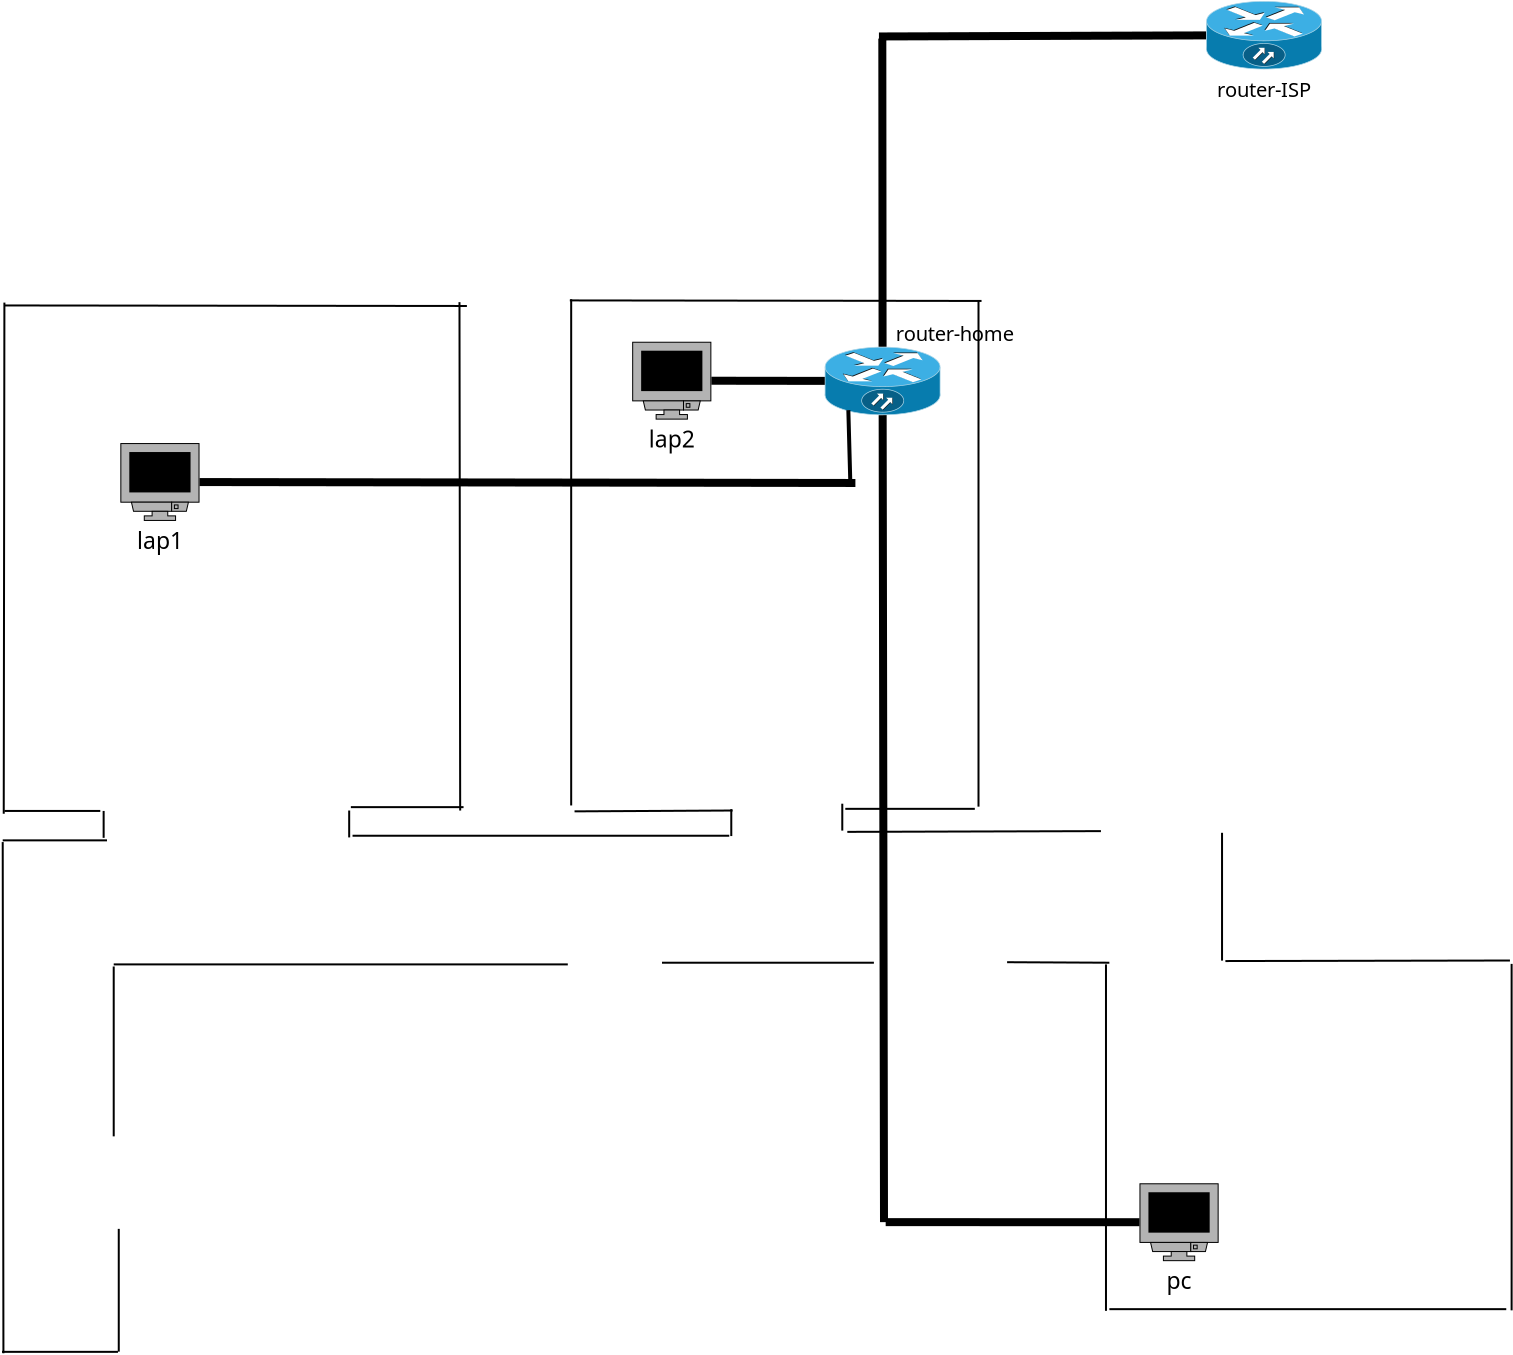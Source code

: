 <?xml version="1.0" encoding="UTF-8"?>
<dia:diagram xmlns:dia="http://www.lysator.liu.se/~alla/dia/">
  <dia:layer name="Fondo" visible="true" connectable="true" active="true">
    <dia:object type="Standard - Line" version="0" id="O0">
      <dia:attribute name="obj_pos">
        <dia:point val="17.559,-4.469"/>
      </dia:attribute>
      <dia:attribute name="obj_bb">
        <dia:rectangle val="17.509,-4.519;17.644,21.142"/>
      </dia:attribute>
      <dia:attribute name="conn_endpoints">
        <dia:point val="17.559,-4.469"/>
        <dia:point val="17.594,21.092"/>
      </dia:attribute>
      <dia:attribute name="numcp">
        <dia:int val="1"/>
      </dia:attribute>
    </dia:object>
    <dia:object type="Standard - Line" version="0" id="O1">
      <dia:attribute name="obj_pos">
        <dia:point val="17.523,21.021"/>
      </dia:attribute>
      <dia:attribute name="obj_bb">
        <dia:rectangle val="17.473,20.971;23.371,21.071"/>
      </dia:attribute>
      <dia:attribute name="conn_endpoints">
        <dia:point val="17.523,21.021"/>
        <dia:point val="23.321,21.021"/>
      </dia:attribute>
      <dia:attribute name="numcp">
        <dia:int val="1"/>
      </dia:attribute>
    </dia:object>
    <dia:object type="Standard - Line" version="0" id="O2">
      <dia:attribute name="obj_pos">
        <dia:point val="23.361,14.872"/>
      </dia:attribute>
      <dia:attribute name="obj_bb">
        <dia:rectangle val="23.311,14.822;23.412,21.061"/>
      </dia:attribute>
      <dia:attribute name="conn_endpoints">
        <dia:point val="23.361,14.872"/>
        <dia:point val="23.361,21.011"/>
      </dia:attribute>
      <dia:attribute name="numcp">
        <dia:int val="1"/>
      </dia:attribute>
    </dia:object>
    <dia:object type="Standard - Line" version="0" id="O3">
      <dia:attribute name="obj_pos">
        <dia:point val="23.109,1.754"/>
      </dia:attribute>
      <dia:attribute name="obj_bb">
        <dia:rectangle val="23.059,1.704;23.159,10.297"/>
      </dia:attribute>
      <dia:attribute name="conn_endpoints">
        <dia:point val="23.109,1.754"/>
        <dia:point val="23.109,10.247"/>
      </dia:attribute>
      <dia:attribute name="numcp">
        <dia:int val="1"/>
      </dia:attribute>
    </dia:object>
    <dia:object type="Standard - Line" version="0" id="O4">
      <dia:attribute name="obj_pos">
        <dia:point val="17.559,-4.553"/>
      </dia:attribute>
      <dia:attribute name="obj_bb">
        <dia:rectangle val="17.509,-4.603;22.823,-4.503"/>
      </dia:attribute>
      <dia:attribute name="conn_endpoints">
        <dia:point val="17.559,-4.553"/>
        <dia:point val="22.773,-4.553"/>
      </dia:attribute>
      <dia:attribute name="numcp">
        <dia:int val="1"/>
      </dia:attribute>
    </dia:object>
    <dia:object type="Standard - Line" version="0" id="O5">
      <dia:attribute name="obj_pos">
        <dia:point val="23.109,1.649"/>
      </dia:attribute>
      <dia:attribute name="obj_bb">
        <dia:rectangle val="23.059,1.599;45.863,1.699"/>
      </dia:attribute>
      <dia:attribute name="conn_endpoints">
        <dia:point val="23.109,1.649"/>
        <dia:point val="45.813,1.649"/>
      </dia:attribute>
      <dia:attribute name="numcp">
        <dia:int val="1"/>
      </dia:attribute>
    </dia:object>
    <dia:object type="Standard - Line" version="0" id="O6">
      <dia:attribute name="obj_pos">
        <dia:point val="22.605,-4.679"/>
      </dia:attribute>
      <dia:attribute name="obj_bb">
        <dia:rectangle val="22.555,-6.074;22.655,-4.629"/>
      </dia:attribute>
      <dia:attribute name="conn_endpoints">
        <dia:point val="22.605,-4.679"/>
        <dia:point val="22.605,-6.024"/>
      </dia:attribute>
      <dia:attribute name="numcp">
        <dia:int val="1"/>
      </dia:attribute>
    </dia:object>
    <dia:object type="Standard - Line" version="0" id="O7">
      <dia:attribute name="obj_pos">
        <dia:point val="17.643,-6.024"/>
      </dia:attribute>
      <dia:attribute name="obj_bb">
        <dia:rectangle val="17.593,-6.074;22.487,-5.974"/>
      </dia:attribute>
      <dia:attribute name="conn_endpoints">
        <dia:point val="17.643,-6.024"/>
        <dia:point val="22.437,-6.024"/>
      </dia:attribute>
      <dia:attribute name="numcp">
        <dia:int val="1"/>
      </dia:attribute>
    </dia:object>
    <dia:object type="Standard - Line" version="0" id="O8">
      <dia:attribute name="obj_pos">
        <dia:point val="17.643,-31.44"/>
      </dia:attribute>
      <dia:attribute name="obj_bb">
        <dia:rectangle val="17.56,-31.491;17.694,-5.835"/>
      </dia:attribute>
      <dia:attribute name="conn_endpoints">
        <dia:point val="17.643,-31.44"/>
        <dia:point val="17.61,-5.885"/>
      </dia:attribute>
      <dia:attribute name="numcp">
        <dia:int val="1"/>
      </dia:attribute>
    </dia:object>
    <dia:object type="Standard - Line" version="0" id="O9">
      <dia:attribute name="obj_pos">
        <dia:point val="17.66,-31.298"/>
      </dia:attribute>
      <dia:attribute name="obj_bb">
        <dia:rectangle val="17.61,-31.348;40.818,-31.222"/>
      </dia:attribute>
      <dia:attribute name="conn_endpoints">
        <dia:point val="17.66,-31.298"/>
        <dia:point val="40.768,-31.272"/>
      </dia:attribute>
      <dia:attribute name="numcp">
        <dia:int val="1"/>
      </dia:attribute>
    </dia:object>
    <dia:object type="Standard - Line" version="0" id="O10">
      <dia:attribute name="obj_pos">
        <dia:point val="40.397,-31.466"/>
      </dia:attribute>
      <dia:attribute name="obj_bb">
        <dia:rectangle val="40.347,-31.516;40.482,-5.995"/>
      </dia:attribute>
      <dia:attribute name="conn_endpoints">
        <dia:point val="40.397,-31.466"/>
        <dia:point val="40.432,-6.045"/>
      </dia:attribute>
      <dia:attribute name="numcp">
        <dia:int val="1"/>
      </dia:attribute>
    </dia:object>
    <dia:object type="Standard - Line" version="0" id="O11">
      <dia:attribute name="obj_pos">
        <dia:point val="34.966,-6.214"/>
      </dia:attribute>
      <dia:attribute name="obj_bb">
        <dia:rectangle val="34.916,-6.264;40.65,-6.164"/>
      </dia:attribute>
      <dia:attribute name="conn_endpoints">
        <dia:point val="34.966,-6.214"/>
        <dia:point val="40.6,-6.214"/>
      </dia:attribute>
      <dia:attribute name="numcp">
        <dia:int val="1"/>
      </dia:attribute>
    </dia:object>
    <dia:object type="Standard - Line" version="0" id="O12">
      <dia:attribute name="obj_pos">
        <dia:point val="34.882,-6.045"/>
      </dia:attribute>
      <dia:attribute name="obj_bb">
        <dia:rectangle val="34.832,-6.095;34.932,-4.65"/>
      </dia:attribute>
      <dia:attribute name="conn_endpoints">
        <dia:point val="34.882,-6.045"/>
        <dia:point val="34.882,-4.7"/>
      </dia:attribute>
      <dia:attribute name="numcp">
        <dia:int val="1"/>
      </dia:attribute>
    </dia:object>
    <dia:object type="Standard - Line" version="0" id="O13">
      <dia:attribute name="obj_pos">
        <dia:point val="35.05,-4.784"/>
      </dia:attribute>
      <dia:attribute name="obj_bb">
        <dia:rectangle val="35.0,-4.834;53.936,-4.734"/>
      </dia:attribute>
      <dia:attribute name="conn_endpoints">
        <dia:point val="35.05,-4.784"/>
        <dia:point val="53.886,-4.784"/>
      </dia:attribute>
      <dia:attribute name="numcp">
        <dia:int val="1"/>
      </dia:attribute>
    </dia:object>
    <dia:object type="Standard - Line" version="0" id="O14">
      <dia:attribute name="obj_pos">
        <dia:point val="45.982,-31.609"/>
      </dia:attribute>
      <dia:attribute name="obj_bb">
        <dia:rectangle val="45.932,-31.659;46.032,-6.248"/>
      </dia:attribute>
      <dia:attribute name="conn_endpoints">
        <dia:point val="45.982,-31.609"/>
        <dia:point val="45.982,-6.298"/>
      </dia:attribute>
      <dia:attribute name="numcp">
        <dia:int val="1"/>
      </dia:attribute>
    </dia:object>
    <dia:object type="Standard - Line" version="0" id="O15">
      <dia:attribute name="obj_pos">
        <dia:point val="46.15,-6.003"/>
      </dia:attribute>
      <dia:attribute name="obj_bb">
        <dia:rectangle val="46.1,-6.096;54.105,-5.953"/>
      </dia:attribute>
      <dia:attribute name="conn_endpoints">
        <dia:point val="46.15,-6.003"/>
        <dia:point val="54.054,-6.045"/>
      </dia:attribute>
      <dia:attribute name="numcp">
        <dia:int val="1"/>
      </dia:attribute>
    </dia:object>
    <dia:object type="Standard - Line" version="0" id="O16">
      <dia:attribute name="obj_pos">
        <dia:point val="45.914,-31.55"/>
      </dia:attribute>
      <dia:attribute name="obj_bb">
        <dia:rectangle val="45.864,-31.6;66.55,-31.474"/>
      </dia:attribute>
      <dia:attribute name="conn_endpoints">
        <dia:point val="45.914,-31.55"/>
        <dia:point val="66.5,-31.524"/>
      </dia:attribute>
      <dia:attribute name="numcp">
        <dia:int val="1"/>
      </dia:attribute>
    </dia:object>
    <dia:object type="Standard - Line" version="0" id="O17">
      <dia:attribute name="obj_pos">
        <dia:point val="66.348,-31.55"/>
      </dia:attribute>
      <dia:attribute name="obj_bb">
        <dia:rectangle val="66.298,-31.6;66.398,-6.189"/>
      </dia:attribute>
      <dia:attribute name="conn_endpoints">
        <dia:point val="66.348,-31.55"/>
        <dia:point val="66.348,-6.239"/>
      </dia:attribute>
      <dia:attribute name="numcp">
        <dia:int val="1"/>
      </dia:attribute>
    </dia:object>
    <dia:object type="Standard - Line" version="0" id="O18">
      <dia:attribute name="obj_pos">
        <dia:point val="59.688,-6.129"/>
      </dia:attribute>
      <dia:attribute name="obj_bb">
        <dia:rectangle val="59.639,-6.179;66.214,-6.079"/>
      </dia:attribute>
      <dia:attribute name="conn_endpoints">
        <dia:point val="59.688,-6.129"/>
        <dia:point val="66.164,-6.129"/>
      </dia:attribute>
      <dia:attribute name="numcp">
        <dia:int val="1"/>
      </dia:attribute>
    </dia:object>
    <dia:object type="Standard - Line" version="0" id="O19">
      <dia:attribute name="obj_pos">
        <dia:point val="59.789,-4.978"/>
      </dia:attribute>
      <dia:attribute name="obj_bb">
        <dia:rectangle val="59.739,-5.065;72.52,-4.928"/>
      </dia:attribute>
      <dia:attribute name="conn_endpoints">
        <dia:point val="59.789,-4.978"/>
        <dia:point val="72.47,-5.015"/>
      </dia:attribute>
      <dia:attribute name="numcp">
        <dia:int val="1"/>
      </dia:attribute>
    </dia:object>
    <dia:object type="Standard - Line" version="0" id="O20">
      <dia:attribute name="obj_pos">
        <dia:point val="50.523,1.565"/>
      </dia:attribute>
      <dia:attribute name="obj_bb">
        <dia:rectangle val="50.473,1.515;61.168,1.615"/>
      </dia:attribute>
      <dia:attribute name="conn_endpoints">
        <dia:point val="50.523,1.565"/>
        <dia:point val="61.118,1.565"/>
      </dia:attribute>
      <dia:attribute name="numcp">
        <dia:int val="1"/>
      </dia:attribute>
    </dia:object>
    <dia:object type="Standard - Line" version="0" id="O21">
      <dia:attribute name="obj_pos">
        <dia:point val="53.987,-6.113"/>
      </dia:attribute>
      <dia:attribute name="obj_bb">
        <dia:rectangle val="53.937,-6.163;54.037,-4.718"/>
      </dia:attribute>
      <dia:attribute name="conn_endpoints">
        <dia:point val="53.987,-6.113"/>
        <dia:point val="53.987,-4.768"/>
      </dia:attribute>
      <dia:attribute name="numcp">
        <dia:int val="1"/>
      </dia:attribute>
    </dia:object>
    <dia:object type="Standard - Line" version="0" id="O22">
      <dia:attribute name="obj_pos">
        <dia:point val="67.778,1.539"/>
      </dia:attribute>
      <dia:attribute name="obj_bb">
        <dia:rectangle val="67.727,1.489;72.941,1.615"/>
      </dia:attribute>
      <dia:attribute name="conn_endpoints">
        <dia:point val="67.778,1.539"/>
        <dia:point val="72.891,1.565"/>
      </dia:attribute>
      <dia:attribute name="numcp">
        <dia:int val="1"/>
      </dia:attribute>
    </dia:object>
    <dia:object type="Standard - Line" version="0" id="O23">
      <dia:attribute name="obj_pos">
        <dia:point val="72.722,1.649"/>
      </dia:attribute>
      <dia:attribute name="obj_bb">
        <dia:rectangle val="72.672,1.599;72.772,19.021"/>
      </dia:attribute>
      <dia:attribute name="conn_endpoints">
        <dia:point val="72.722,1.649"/>
        <dia:point val="72.722,18.971"/>
      </dia:attribute>
      <dia:attribute name="numcp">
        <dia:int val="1"/>
      </dia:attribute>
    </dia:object>
    <dia:object type="Standard - Line" version="0" id="O24">
      <dia:attribute name="obj_pos">
        <dia:point val="92.736,18.887"/>
      </dia:attribute>
      <dia:attribute name="obj_bb">
        <dia:rectangle val="72.841,18.837;92.786,18.937"/>
      </dia:attribute>
      <dia:attribute name="conn_endpoints">
        <dia:point val="92.736,18.887"/>
        <dia:point val="72.891,18.887"/>
      </dia:attribute>
      <dia:attribute name="numcp">
        <dia:int val="1"/>
      </dia:attribute>
    </dia:object>
    <dia:object type="Standard - Line" version="0" id="O25">
      <dia:attribute name="obj_pos">
        <dia:point val="93.004,1.623"/>
      </dia:attribute>
      <dia:attribute name="obj_bb">
        <dia:rectangle val="92.954,1.573;93.055,18.996"/>
      </dia:attribute>
      <dia:attribute name="conn_endpoints">
        <dia:point val="93.004,1.623"/>
        <dia:point val="93.004,18.946"/>
      </dia:attribute>
      <dia:attribute name="numcp">
        <dia:int val="1"/>
      </dia:attribute>
    </dia:object>
    <dia:object type="Standard - Line" version="0" id="O26">
      <dia:attribute name="obj_pos">
        <dia:point val="92.92,1.455"/>
      </dia:attribute>
      <dia:attribute name="obj_bb">
        <dia:rectangle val="78.643,1.405;92.971,1.531"/>
      </dia:attribute>
      <dia:attribute name="conn_endpoints">
        <dia:point val="92.92,1.455"/>
        <dia:point val="78.693,1.481"/>
      </dia:attribute>
      <dia:attribute name="numcp">
        <dia:int val="1"/>
      </dia:attribute>
    </dia:object>
    <dia:object type="Standard - Line" version="0" id="O27">
      <dia:attribute name="obj_pos">
        <dia:point val="59.537,-6.386"/>
      </dia:attribute>
      <dia:attribute name="obj_bb">
        <dia:rectangle val="59.487,-6.436;59.587,-4.991"/>
      </dia:attribute>
      <dia:attribute name="conn_endpoints">
        <dia:point val="59.537,-6.386"/>
        <dia:point val="59.537,-5.041"/>
      </dia:attribute>
      <dia:attribute name="numcp">
        <dia:int val="1"/>
      </dia:attribute>
    </dia:object>
    <dia:object type="Standard - Line" version="0" id="O28">
      <dia:attribute name="obj_pos">
        <dia:point val="78.525,-4.931"/>
      </dia:attribute>
      <dia:attribute name="obj_bb">
        <dia:rectangle val="78.475,-4.981;78.575,1.51"/>
      </dia:attribute>
      <dia:attribute name="conn_endpoints">
        <dia:point val="78.525,-4.931"/>
        <dia:point val="78.525,1.46"/>
      </dia:attribute>
      <dia:attribute name="numcp">
        <dia:int val="1"/>
      </dia:attribute>
    </dia:object>
    <dia:object type="Network - General Monitor (With Stand)" version="1" id="O29">
      <dia:attribute name="obj_pos">
        <dia:point val="23.465,-24.393"/>
      </dia:attribute>
      <dia:attribute name="obj_bb">
        <dia:rectangle val="23.415,-24.443;27.424,-18.97"/>
      </dia:attribute>
      <dia:attribute name="meta">
        <dia:composite type="dict"/>
      </dia:attribute>
      <dia:attribute name="elem_corner">
        <dia:point val="23.465,-24.393"/>
      </dia:attribute>
      <dia:attribute name="elem_width">
        <dia:real val="3.909"/>
      </dia:attribute>
      <dia:attribute name="elem_height">
        <dia:real val="3.844"/>
      </dia:attribute>
      <dia:attribute name="line_width">
        <dia:real val="0.1"/>
      </dia:attribute>
      <dia:attribute name="line_colour">
        <dia:color val="#000000ff"/>
      </dia:attribute>
      <dia:attribute name="fill_colour">
        <dia:color val="#ffffff00"/>
      </dia:attribute>
      <dia:attribute name="show_background">
        <dia:boolean val="true"/>
      </dia:attribute>
      <dia:attribute name="line_style">
        <dia:enum val="0"/>
        <dia:real val="1"/>
      </dia:attribute>
      <dia:attribute name="padding">
        <dia:real val="0.1"/>
      </dia:attribute>
      <dia:attribute name="text">
        <dia:composite type="text">
          <dia:attribute name="string">
            <dia:string>#lap1#</dia:string>
          </dia:attribute>
          <dia:attribute name="font">
            <dia:font family="sans" style="0" name="Helvetica"/>
          </dia:attribute>
          <dia:attribute name="height">
            <dia:real val="1.435"/>
          </dia:attribute>
          <dia:attribute name="pos">
            <dia:point val="25.42,-19.343"/>
          </dia:attribute>
          <dia:attribute name="color">
            <dia:color val="#000000ff"/>
          </dia:attribute>
          <dia:attribute name="alignment">
            <dia:enum val="1"/>
          </dia:attribute>
        </dia:composite>
      </dia:attribute>
      <dia:attribute name="text_fitting">
        <dia:enum val="0"/>
      </dia:attribute>
      <dia:attribute name="flip_horizontal">
        <dia:boolean val="false"/>
      </dia:attribute>
      <dia:attribute name="flip_vertical">
        <dia:boolean val="false"/>
      </dia:attribute>
      <dia:attribute name="subscale">
        <dia:real val="1"/>
      </dia:attribute>
    </dia:object>
    <dia:object type="Network - General Monitor (With Stand)" version="1" id="O30">
      <dia:attribute name="obj_pos">
        <dia:point val="49.057,-29.459"/>
      </dia:attribute>
      <dia:attribute name="obj_bb">
        <dia:rectangle val="49.007,-29.509;53.016,-24.036"/>
      </dia:attribute>
      <dia:attribute name="meta">
        <dia:composite type="dict"/>
      </dia:attribute>
      <dia:attribute name="elem_corner">
        <dia:point val="49.057,-29.459"/>
      </dia:attribute>
      <dia:attribute name="elem_width">
        <dia:real val="3.909"/>
      </dia:attribute>
      <dia:attribute name="elem_height">
        <dia:real val="3.844"/>
      </dia:attribute>
      <dia:attribute name="line_width">
        <dia:real val="0.1"/>
      </dia:attribute>
      <dia:attribute name="line_colour">
        <dia:color val="#000000ff"/>
      </dia:attribute>
      <dia:attribute name="fill_colour">
        <dia:color val="#ffffff00"/>
      </dia:attribute>
      <dia:attribute name="show_background">
        <dia:boolean val="true"/>
      </dia:attribute>
      <dia:attribute name="line_style">
        <dia:enum val="0"/>
        <dia:real val="1"/>
      </dia:attribute>
      <dia:attribute name="padding">
        <dia:real val="0.1"/>
      </dia:attribute>
      <dia:attribute name="text">
        <dia:composite type="text">
          <dia:attribute name="string">
            <dia:string>#lap2#</dia:string>
          </dia:attribute>
          <dia:attribute name="font">
            <dia:font family="sans" style="0" name="Helvetica"/>
          </dia:attribute>
          <dia:attribute name="height">
            <dia:real val="1.435"/>
          </dia:attribute>
          <dia:attribute name="pos">
            <dia:point val="51.012,-24.409"/>
          </dia:attribute>
          <dia:attribute name="color">
            <dia:color val="#000000ff"/>
          </dia:attribute>
          <dia:attribute name="alignment">
            <dia:enum val="1"/>
          </dia:attribute>
        </dia:composite>
      </dia:attribute>
      <dia:attribute name="text_fitting">
        <dia:enum val="0"/>
      </dia:attribute>
      <dia:attribute name="flip_horizontal">
        <dia:boolean val="false"/>
      </dia:attribute>
      <dia:attribute name="flip_vertical">
        <dia:boolean val="false"/>
      </dia:attribute>
      <dia:attribute name="subscale">
        <dia:real val="1"/>
      </dia:attribute>
    </dia:object>
    <dia:object type="Network - General Monitor (With Stand)" version="1" id="O31">
      <dia:attribute name="obj_pos">
        <dia:point val="74.421,12.618"/>
      </dia:attribute>
      <dia:attribute name="obj_bb">
        <dia:rectangle val="74.371,12.568;78.379,18.041"/>
      </dia:attribute>
      <dia:attribute name="meta">
        <dia:composite type="dict"/>
      </dia:attribute>
      <dia:attribute name="elem_corner">
        <dia:point val="74.421,12.618"/>
      </dia:attribute>
      <dia:attribute name="elem_width">
        <dia:real val="3.909"/>
      </dia:attribute>
      <dia:attribute name="elem_height">
        <dia:real val="3.844"/>
      </dia:attribute>
      <dia:attribute name="line_width">
        <dia:real val="0.1"/>
      </dia:attribute>
      <dia:attribute name="line_colour">
        <dia:color val="#000000ff"/>
      </dia:attribute>
      <dia:attribute name="fill_colour">
        <dia:color val="#ffffff00"/>
      </dia:attribute>
      <dia:attribute name="show_background">
        <dia:boolean val="true"/>
      </dia:attribute>
      <dia:attribute name="line_style">
        <dia:enum val="0"/>
        <dia:real val="1"/>
      </dia:attribute>
      <dia:attribute name="padding">
        <dia:real val="0.1"/>
      </dia:attribute>
      <dia:attribute name="text">
        <dia:composite type="text">
          <dia:attribute name="string">
            <dia:string>#pc#</dia:string>
          </dia:attribute>
          <dia:attribute name="font">
            <dia:font family="sans" style="0" name="Helvetica"/>
          </dia:attribute>
          <dia:attribute name="height">
            <dia:real val="1.435"/>
          </dia:attribute>
          <dia:attribute name="pos">
            <dia:point val="76.375,17.668"/>
          </dia:attribute>
          <dia:attribute name="color">
            <dia:color val="#000000ff"/>
          </dia:attribute>
          <dia:attribute name="alignment">
            <dia:enum val="1"/>
          </dia:attribute>
        </dia:composite>
      </dia:attribute>
      <dia:attribute name="text_fitting">
        <dia:enum val="0"/>
      </dia:attribute>
      <dia:attribute name="flip_horizontal">
        <dia:boolean val="false"/>
      </dia:attribute>
      <dia:attribute name="flip_vertical">
        <dia:boolean val="false"/>
      </dia:attribute>
      <dia:attribute name="subscale">
        <dia:real val="1"/>
      </dia:attribute>
    </dia:object>
    <dia:object type="Cisco - 10700" version="1" id="O32">
      <dia:attribute name="obj_pos">
        <dia:point val="58.662,-29.233"/>
      </dia:attribute>
      <dia:attribute name="obj_bb">
        <dia:rectangle val="58.662,-29.233;64.444,-25.813"/>
      </dia:attribute>
      <dia:attribute name="meta">
        <dia:composite type="dict"/>
      </dia:attribute>
      <dia:attribute name="elem_corner">
        <dia:point val="58.662,-29.233"/>
      </dia:attribute>
      <dia:attribute name="elem_width">
        <dia:real val="5.782"/>
      </dia:attribute>
      <dia:attribute name="elem_height">
        <dia:real val="3.42"/>
      </dia:attribute>
      <dia:attribute name="line_width">
        <dia:real val="0.1"/>
      </dia:attribute>
      <dia:attribute name="line_colour">
        <dia:color val="#000000ff"/>
      </dia:attribute>
      <dia:attribute name="fill_colour">
        <dia:color val="#ffffff00"/>
      </dia:attribute>
      <dia:attribute name="show_background">
        <dia:boolean val="true"/>
      </dia:attribute>
      <dia:attribute name="line_style">
        <dia:enum val="0"/>
        <dia:real val="1"/>
      </dia:attribute>
      <dia:attribute name="flip_horizontal">
        <dia:boolean val="false"/>
      </dia:attribute>
      <dia:attribute name="flip_vertical">
        <dia:boolean val="false"/>
      </dia:attribute>
      <dia:attribute name="subscale">
        <dia:real val="1"/>
      </dia:attribute>
    </dia:object>
    <dia:object type="Standard - Line" version="0" id="O33">
      <dia:attribute name="obj_pos">
        <dia:point val="52.991,-27.534"/>
      </dia:attribute>
      <dia:attribute name="obj_bb">
        <dia:rectangle val="52.791,-27.735;58.862,-27.326"/>
      </dia:attribute>
      <dia:attribute name="conn_endpoints">
        <dia:point val="52.991,-27.534"/>
        <dia:point val="58.662,-27.527"/>
      </dia:attribute>
      <dia:attribute name="numcp">
        <dia:int val="1"/>
      </dia:attribute>
      <dia:attribute name="line_width">
        <dia:real val="0.4"/>
      </dia:attribute>
      <dia:connections>
        <dia:connection handle="0" to="O30" connection="1"/>
        <dia:connection handle="1" to="O32" connection="8"/>
      </dia:connections>
    </dia:object>
    <dia:object type="Standard - Line" version="0" id="O34">
      <dia:attribute name="obj_pos">
        <dia:point val="27.399,-22.468"/>
      </dia:attribute>
      <dia:attribute name="obj_bb">
        <dia:rectangle val="27.199,-22.669;60.394,-22.221"/>
      </dia:attribute>
      <dia:attribute name="conn_endpoints">
        <dia:point val="27.399,-22.468"/>
        <dia:point val="60.193,-22.422"/>
      </dia:attribute>
      <dia:attribute name="numcp">
        <dia:int val="1"/>
      </dia:attribute>
      <dia:attribute name="line_width">
        <dia:real val="0.4"/>
      </dia:attribute>
      <dia:connections>
        <dia:connection handle="0" to="O29" connection="1"/>
      </dia:connections>
    </dia:object>
    <dia:object type="Standard - Line" version="0" id="O35">
      <dia:attribute name="obj_pos">
        <dia:point val="59.84,-26.065"/>
      </dia:attribute>
      <dia:attribute name="obj_bb">
        <dia:rectangle val="59.737,-26.168;60.044,-22.256"/>
      </dia:attribute>
      <dia:attribute name="conn_endpoints">
        <dia:point val="59.84,-26.065"/>
        <dia:point val="59.941,-22.359"/>
      </dia:attribute>
      <dia:attribute name="numcp">
        <dia:int val="1"/>
      </dia:attribute>
      <dia:attribute name="line_width">
        <dia:real val="0.2"/>
      </dia:attribute>
    </dia:object>
    <dia:object type="Standard - Line" version="0" id="O36">
      <dia:attribute name="obj_pos">
        <dia:point val="61.556,-25.813"/>
      </dia:attribute>
      <dia:attribute name="obj_bb">
        <dia:rectangle val="61.355,-26.013;61.823,14.736"/>
      </dia:attribute>
      <dia:attribute name="conn_endpoints">
        <dia:point val="61.556,-25.813"/>
        <dia:point val="61.623,14.536"/>
      </dia:attribute>
      <dia:attribute name="numcp">
        <dia:int val="1"/>
      </dia:attribute>
      <dia:attribute name="line_width">
        <dia:real val="0.4"/>
      </dia:attribute>
      <dia:connections>
        <dia:connection handle="0" to="O32" connection="8"/>
      </dia:connections>
    </dia:object>
    <dia:object type="Standard - Line" version="0" id="O37">
      <dia:attribute name="obj_pos">
        <dia:point val="61.707,14.536"/>
      </dia:attribute>
      <dia:attribute name="obj_bb">
        <dia:rectangle val="61.507,14.335;74.596,14.739"/>
      </dia:attribute>
      <dia:attribute name="conn_endpoints">
        <dia:point val="61.707,14.536"/>
        <dia:point val="74.396,14.539"/>
      </dia:attribute>
      <dia:attribute name="numcp">
        <dia:int val="1"/>
      </dia:attribute>
      <dia:attribute name="line_width">
        <dia:real val="0.4"/>
      </dia:attribute>
      <dia:connections>
        <dia:connection handle="1" to="O31" connection="1"/>
      </dia:connections>
    </dia:object>
    <dia:object type="Standard - Line" version="0" id="O38">
      <dia:attribute name="obj_pos">
        <dia:point val="61.551,-29.233"/>
      </dia:attribute>
      <dia:attribute name="obj_bb">
        <dia:rectangle val="61.338,-44.843;61.752,-29.033"/>
      </dia:attribute>
      <dia:attribute name="conn_endpoints">
        <dia:point val="61.551,-29.233"/>
        <dia:point val="61.539,-44.642"/>
      </dia:attribute>
      <dia:attribute name="numcp">
        <dia:int val="1"/>
      </dia:attribute>
      <dia:attribute name="line_width">
        <dia:real val="0.4"/>
      </dia:attribute>
      <dia:connections>
        <dia:connection handle="0" to="O32" connection="8"/>
      </dia:connections>
    </dia:object>
    <dia:object type="Standard - Line" version="0" id="O39">
      <dia:attribute name="obj_pos">
        <dia:point val="61.37,-44.748"/>
      </dia:attribute>
      <dia:attribute name="obj_bb">
        <dia:rectangle val="61.17,-45.002;77.935,-44.547"/>
      </dia:attribute>
      <dia:attribute name="conn_endpoints">
        <dia:point val="61.37,-44.748"/>
        <dia:point val="77.734,-44.801"/>
      </dia:attribute>
      <dia:attribute name="numcp">
        <dia:int val="1"/>
      </dia:attribute>
      <dia:attribute name="line_width">
        <dia:real val="0.4"/>
      </dia:attribute>
      <dia:connections>
        <dia:connection handle="1" to="O40" connection="8"/>
      </dia:connections>
    </dia:object>
    <dia:object type="Cisco - 10700" version="1" id="O40">
      <dia:attribute name="obj_pos">
        <dia:point val="77.734,-46.521"/>
      </dia:attribute>
      <dia:attribute name="obj_bb">
        <dia:rectangle val="77.734,-46.521;83.517,-43.101"/>
      </dia:attribute>
      <dia:attribute name="meta">
        <dia:composite type="dict"/>
      </dia:attribute>
      <dia:attribute name="elem_corner">
        <dia:point val="77.734,-46.521"/>
      </dia:attribute>
      <dia:attribute name="elem_width">
        <dia:real val="5.782"/>
      </dia:attribute>
      <dia:attribute name="elem_height">
        <dia:real val="3.42"/>
      </dia:attribute>
      <dia:attribute name="line_width">
        <dia:real val="0.1"/>
      </dia:attribute>
      <dia:attribute name="line_colour">
        <dia:color val="#000000ff"/>
      </dia:attribute>
      <dia:attribute name="fill_colour">
        <dia:color val="#ffffff00"/>
      </dia:attribute>
      <dia:attribute name="show_background">
        <dia:boolean val="true"/>
      </dia:attribute>
      <dia:attribute name="line_style">
        <dia:enum val="0"/>
        <dia:real val="1"/>
      </dia:attribute>
      <dia:attribute name="flip_horizontal">
        <dia:boolean val="false"/>
      </dia:attribute>
      <dia:attribute name="flip_vertical">
        <dia:boolean val="false"/>
      </dia:attribute>
      <dia:attribute name="subscale">
        <dia:real val="1"/>
      </dia:attribute>
    </dia:object>
    <dia:object type="Standard - Text" version="1" id="O41">
      <dia:attribute name="obj_pos">
        <dia:point val="62.211,-29.527"/>
      </dia:attribute>
      <dia:attribute name="obj_bb">
        <dia:rectangle val="62.211,-30.462;68.436,-29.29"/>
      </dia:attribute>
      <dia:attribute name="text">
        <dia:composite type="text">
          <dia:attribute name="string">
            <dia:string>#router-home#</dia:string>
          </dia:attribute>
          <dia:attribute name="font">
            <dia:font family="sans" style="0" name="Helvetica"/>
          </dia:attribute>
          <dia:attribute name="height">
            <dia:real val="1.259"/>
          </dia:attribute>
          <dia:attribute name="pos">
            <dia:point val="62.211,-29.527"/>
          </dia:attribute>
          <dia:attribute name="color">
            <dia:color val="#000000ff"/>
          </dia:attribute>
          <dia:attribute name="alignment">
            <dia:enum val="0"/>
          </dia:attribute>
        </dia:composite>
      </dia:attribute>
      <dia:attribute name="valign">
        <dia:enum val="3"/>
      </dia:attribute>
    </dia:object>
    <dia:object type="Standard - Text" version="1" id="O42">
      <dia:attribute name="obj_pos">
        <dia:point val="78.272,-41.72"/>
      </dia:attribute>
      <dia:attribute name="obj_bb">
        <dia:rectangle val="78.272,-42.655;83.19,-41.483"/>
      </dia:attribute>
      <dia:attribute name="text">
        <dia:composite type="text">
          <dia:attribute name="string">
            <dia:string>#router-ISP#</dia:string>
          </dia:attribute>
          <dia:attribute name="font">
            <dia:font family="sans" style="0" name="Helvetica"/>
          </dia:attribute>
          <dia:attribute name="height">
            <dia:real val="1.259"/>
          </dia:attribute>
          <dia:attribute name="pos">
            <dia:point val="78.272,-41.72"/>
          </dia:attribute>
          <dia:attribute name="color">
            <dia:color val="#000000ff"/>
          </dia:attribute>
          <dia:attribute name="alignment">
            <dia:enum val="0"/>
          </dia:attribute>
        </dia:composite>
      </dia:attribute>
      <dia:attribute name="valign">
        <dia:enum val="3"/>
      </dia:attribute>
    </dia:object>
  </dia:layer>
</dia:diagram>
